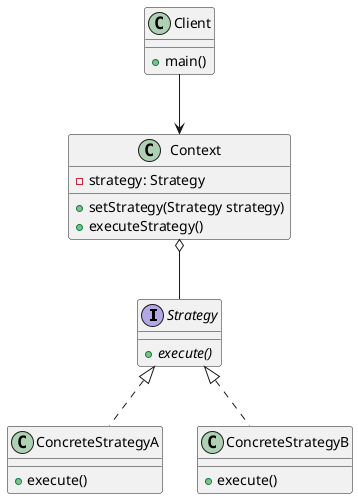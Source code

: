 @startuml
' Define Strategy Interface
interface Strategy {
    +{abstract} execute()
}

' Define Concrete Strategies
class ConcreteStrategyA {
    + execute()
}
class ConcreteStrategyB {
    + execute()
}

' Define Context
class Context {
    - strategy: Strategy
    + setStrategy(Strategy strategy)
    + executeStrategy()
}

' Define Client
class Client {
    + main()
}

' Relationships
Strategy <|.. ConcreteStrategyA
Strategy <|.. ConcreteStrategyB
Context o-- Strategy
Client --> Context

@enduml

